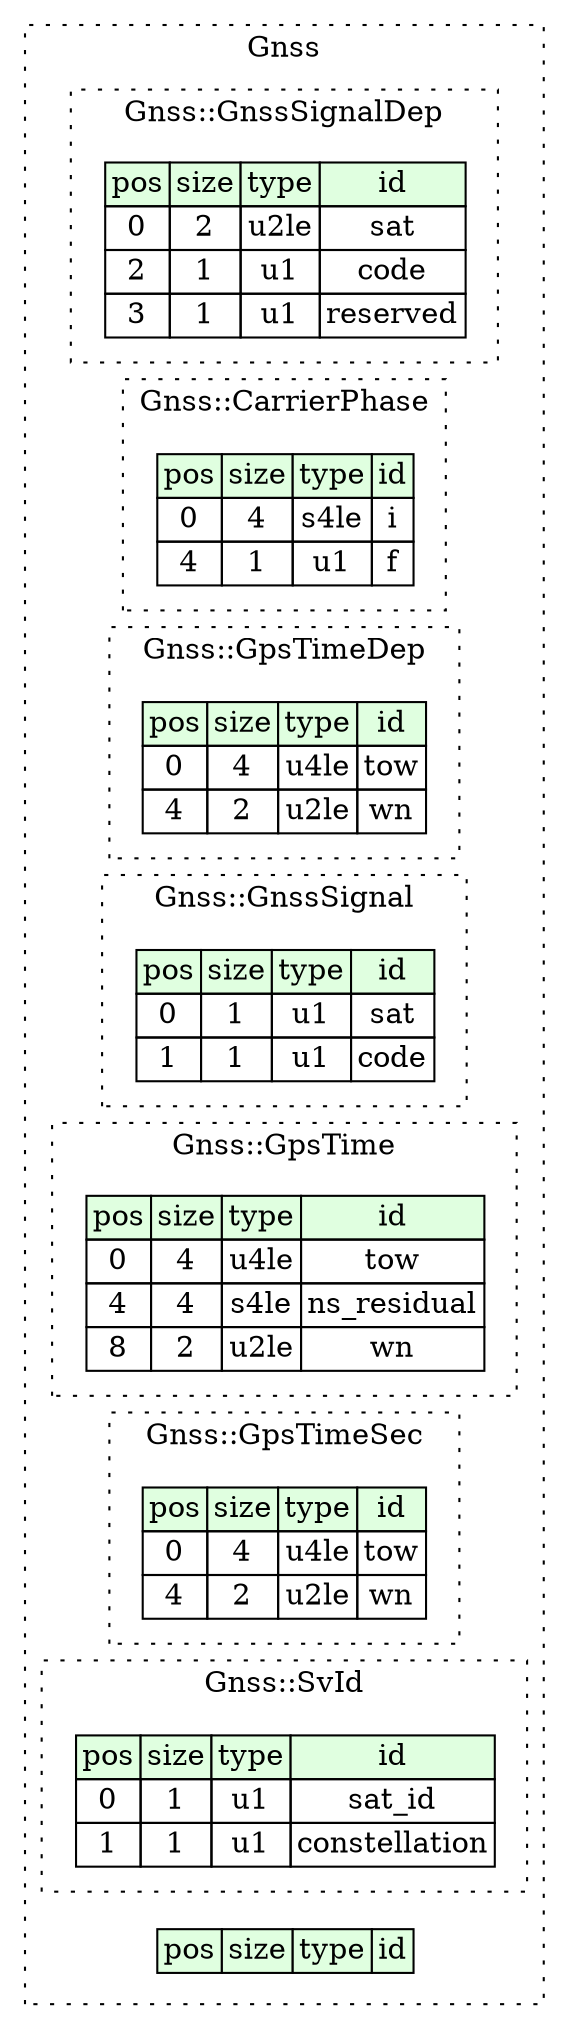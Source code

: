 digraph {
	rankdir=LR;
	node [shape=plaintext];
	subgraph cluster__gnss {
		label="Gnss";
		graph[style=dotted];

		gnss__seq [label=<<TABLE BORDER="0" CELLBORDER="1" CELLSPACING="0">
			<TR><TD BGCOLOR="#E0FFE0">pos</TD><TD BGCOLOR="#E0FFE0">size</TD><TD BGCOLOR="#E0FFE0">type</TD><TD BGCOLOR="#E0FFE0">id</TD></TR>
		</TABLE>>];
		subgraph cluster__gnss_signal_dep {
			label="Gnss::GnssSignalDep";
			graph[style=dotted];

			gnss_signal_dep__seq [label=<<TABLE BORDER="0" CELLBORDER="1" CELLSPACING="0">
				<TR><TD BGCOLOR="#E0FFE0">pos</TD><TD BGCOLOR="#E0FFE0">size</TD><TD BGCOLOR="#E0FFE0">type</TD><TD BGCOLOR="#E0FFE0">id</TD></TR>
				<TR><TD PORT="sat_pos">0</TD><TD PORT="sat_size">2</TD><TD>u2le</TD><TD PORT="sat_type">sat</TD></TR>
				<TR><TD PORT="code_pos">2</TD><TD PORT="code_size">1</TD><TD>u1</TD><TD PORT="code_type">code</TD></TR>
				<TR><TD PORT="reserved_pos">3</TD><TD PORT="reserved_size">1</TD><TD>u1</TD><TD PORT="reserved_type">reserved</TD></TR>
			</TABLE>>];
		}
		subgraph cluster__carrier_phase {
			label="Gnss::CarrierPhase";
			graph[style=dotted];

			carrier_phase__seq [label=<<TABLE BORDER="0" CELLBORDER="1" CELLSPACING="0">
				<TR><TD BGCOLOR="#E0FFE0">pos</TD><TD BGCOLOR="#E0FFE0">size</TD><TD BGCOLOR="#E0FFE0">type</TD><TD BGCOLOR="#E0FFE0">id</TD></TR>
				<TR><TD PORT="i_pos">0</TD><TD PORT="i_size">4</TD><TD>s4le</TD><TD PORT="i_type">i</TD></TR>
				<TR><TD PORT="f_pos">4</TD><TD PORT="f_size">1</TD><TD>u1</TD><TD PORT="f_type">f</TD></TR>
			</TABLE>>];
		}
		subgraph cluster__gps_time_dep {
			label="Gnss::GpsTimeDep";
			graph[style=dotted];

			gps_time_dep__seq [label=<<TABLE BORDER="0" CELLBORDER="1" CELLSPACING="0">
				<TR><TD BGCOLOR="#E0FFE0">pos</TD><TD BGCOLOR="#E0FFE0">size</TD><TD BGCOLOR="#E0FFE0">type</TD><TD BGCOLOR="#E0FFE0">id</TD></TR>
				<TR><TD PORT="tow_pos">0</TD><TD PORT="tow_size">4</TD><TD>u4le</TD><TD PORT="tow_type">tow</TD></TR>
				<TR><TD PORT="wn_pos">4</TD><TD PORT="wn_size">2</TD><TD>u2le</TD><TD PORT="wn_type">wn</TD></TR>
			</TABLE>>];
		}
		subgraph cluster__gnss_signal {
			label="Gnss::GnssSignal";
			graph[style=dotted];

			gnss_signal__seq [label=<<TABLE BORDER="0" CELLBORDER="1" CELLSPACING="0">
				<TR><TD BGCOLOR="#E0FFE0">pos</TD><TD BGCOLOR="#E0FFE0">size</TD><TD BGCOLOR="#E0FFE0">type</TD><TD BGCOLOR="#E0FFE0">id</TD></TR>
				<TR><TD PORT="sat_pos">0</TD><TD PORT="sat_size">1</TD><TD>u1</TD><TD PORT="sat_type">sat</TD></TR>
				<TR><TD PORT="code_pos">1</TD><TD PORT="code_size">1</TD><TD>u1</TD><TD PORT="code_type">code</TD></TR>
			</TABLE>>];
		}
		subgraph cluster__gps_time {
			label="Gnss::GpsTime";
			graph[style=dotted];

			gps_time__seq [label=<<TABLE BORDER="0" CELLBORDER="1" CELLSPACING="0">
				<TR><TD BGCOLOR="#E0FFE0">pos</TD><TD BGCOLOR="#E0FFE0">size</TD><TD BGCOLOR="#E0FFE0">type</TD><TD BGCOLOR="#E0FFE0">id</TD></TR>
				<TR><TD PORT="tow_pos">0</TD><TD PORT="tow_size">4</TD><TD>u4le</TD><TD PORT="tow_type">tow</TD></TR>
				<TR><TD PORT="ns_residual_pos">4</TD><TD PORT="ns_residual_size">4</TD><TD>s4le</TD><TD PORT="ns_residual_type">ns_residual</TD></TR>
				<TR><TD PORT="wn_pos">8</TD><TD PORT="wn_size">2</TD><TD>u2le</TD><TD PORT="wn_type">wn</TD></TR>
			</TABLE>>];
		}
		subgraph cluster__gps_time_sec {
			label="Gnss::GpsTimeSec";
			graph[style=dotted];

			gps_time_sec__seq [label=<<TABLE BORDER="0" CELLBORDER="1" CELLSPACING="0">
				<TR><TD BGCOLOR="#E0FFE0">pos</TD><TD BGCOLOR="#E0FFE0">size</TD><TD BGCOLOR="#E0FFE0">type</TD><TD BGCOLOR="#E0FFE0">id</TD></TR>
				<TR><TD PORT="tow_pos">0</TD><TD PORT="tow_size">4</TD><TD>u4le</TD><TD PORT="tow_type">tow</TD></TR>
				<TR><TD PORT="wn_pos">4</TD><TD PORT="wn_size">2</TD><TD>u2le</TD><TD PORT="wn_type">wn</TD></TR>
			</TABLE>>];
		}
		subgraph cluster__sv_id {
			label="Gnss::SvId";
			graph[style=dotted];

			sv_id__seq [label=<<TABLE BORDER="0" CELLBORDER="1" CELLSPACING="0">
				<TR><TD BGCOLOR="#E0FFE0">pos</TD><TD BGCOLOR="#E0FFE0">size</TD><TD BGCOLOR="#E0FFE0">type</TD><TD BGCOLOR="#E0FFE0">id</TD></TR>
				<TR><TD PORT="sat_id_pos">0</TD><TD PORT="sat_id_size">1</TD><TD>u1</TD><TD PORT="sat_id_type">sat_id</TD></TR>
				<TR><TD PORT="constellation_pos">1</TD><TD PORT="constellation_size">1</TD><TD>u1</TD><TD PORT="constellation_type">constellation</TD></TR>
			</TABLE>>];
		}
	}
}
